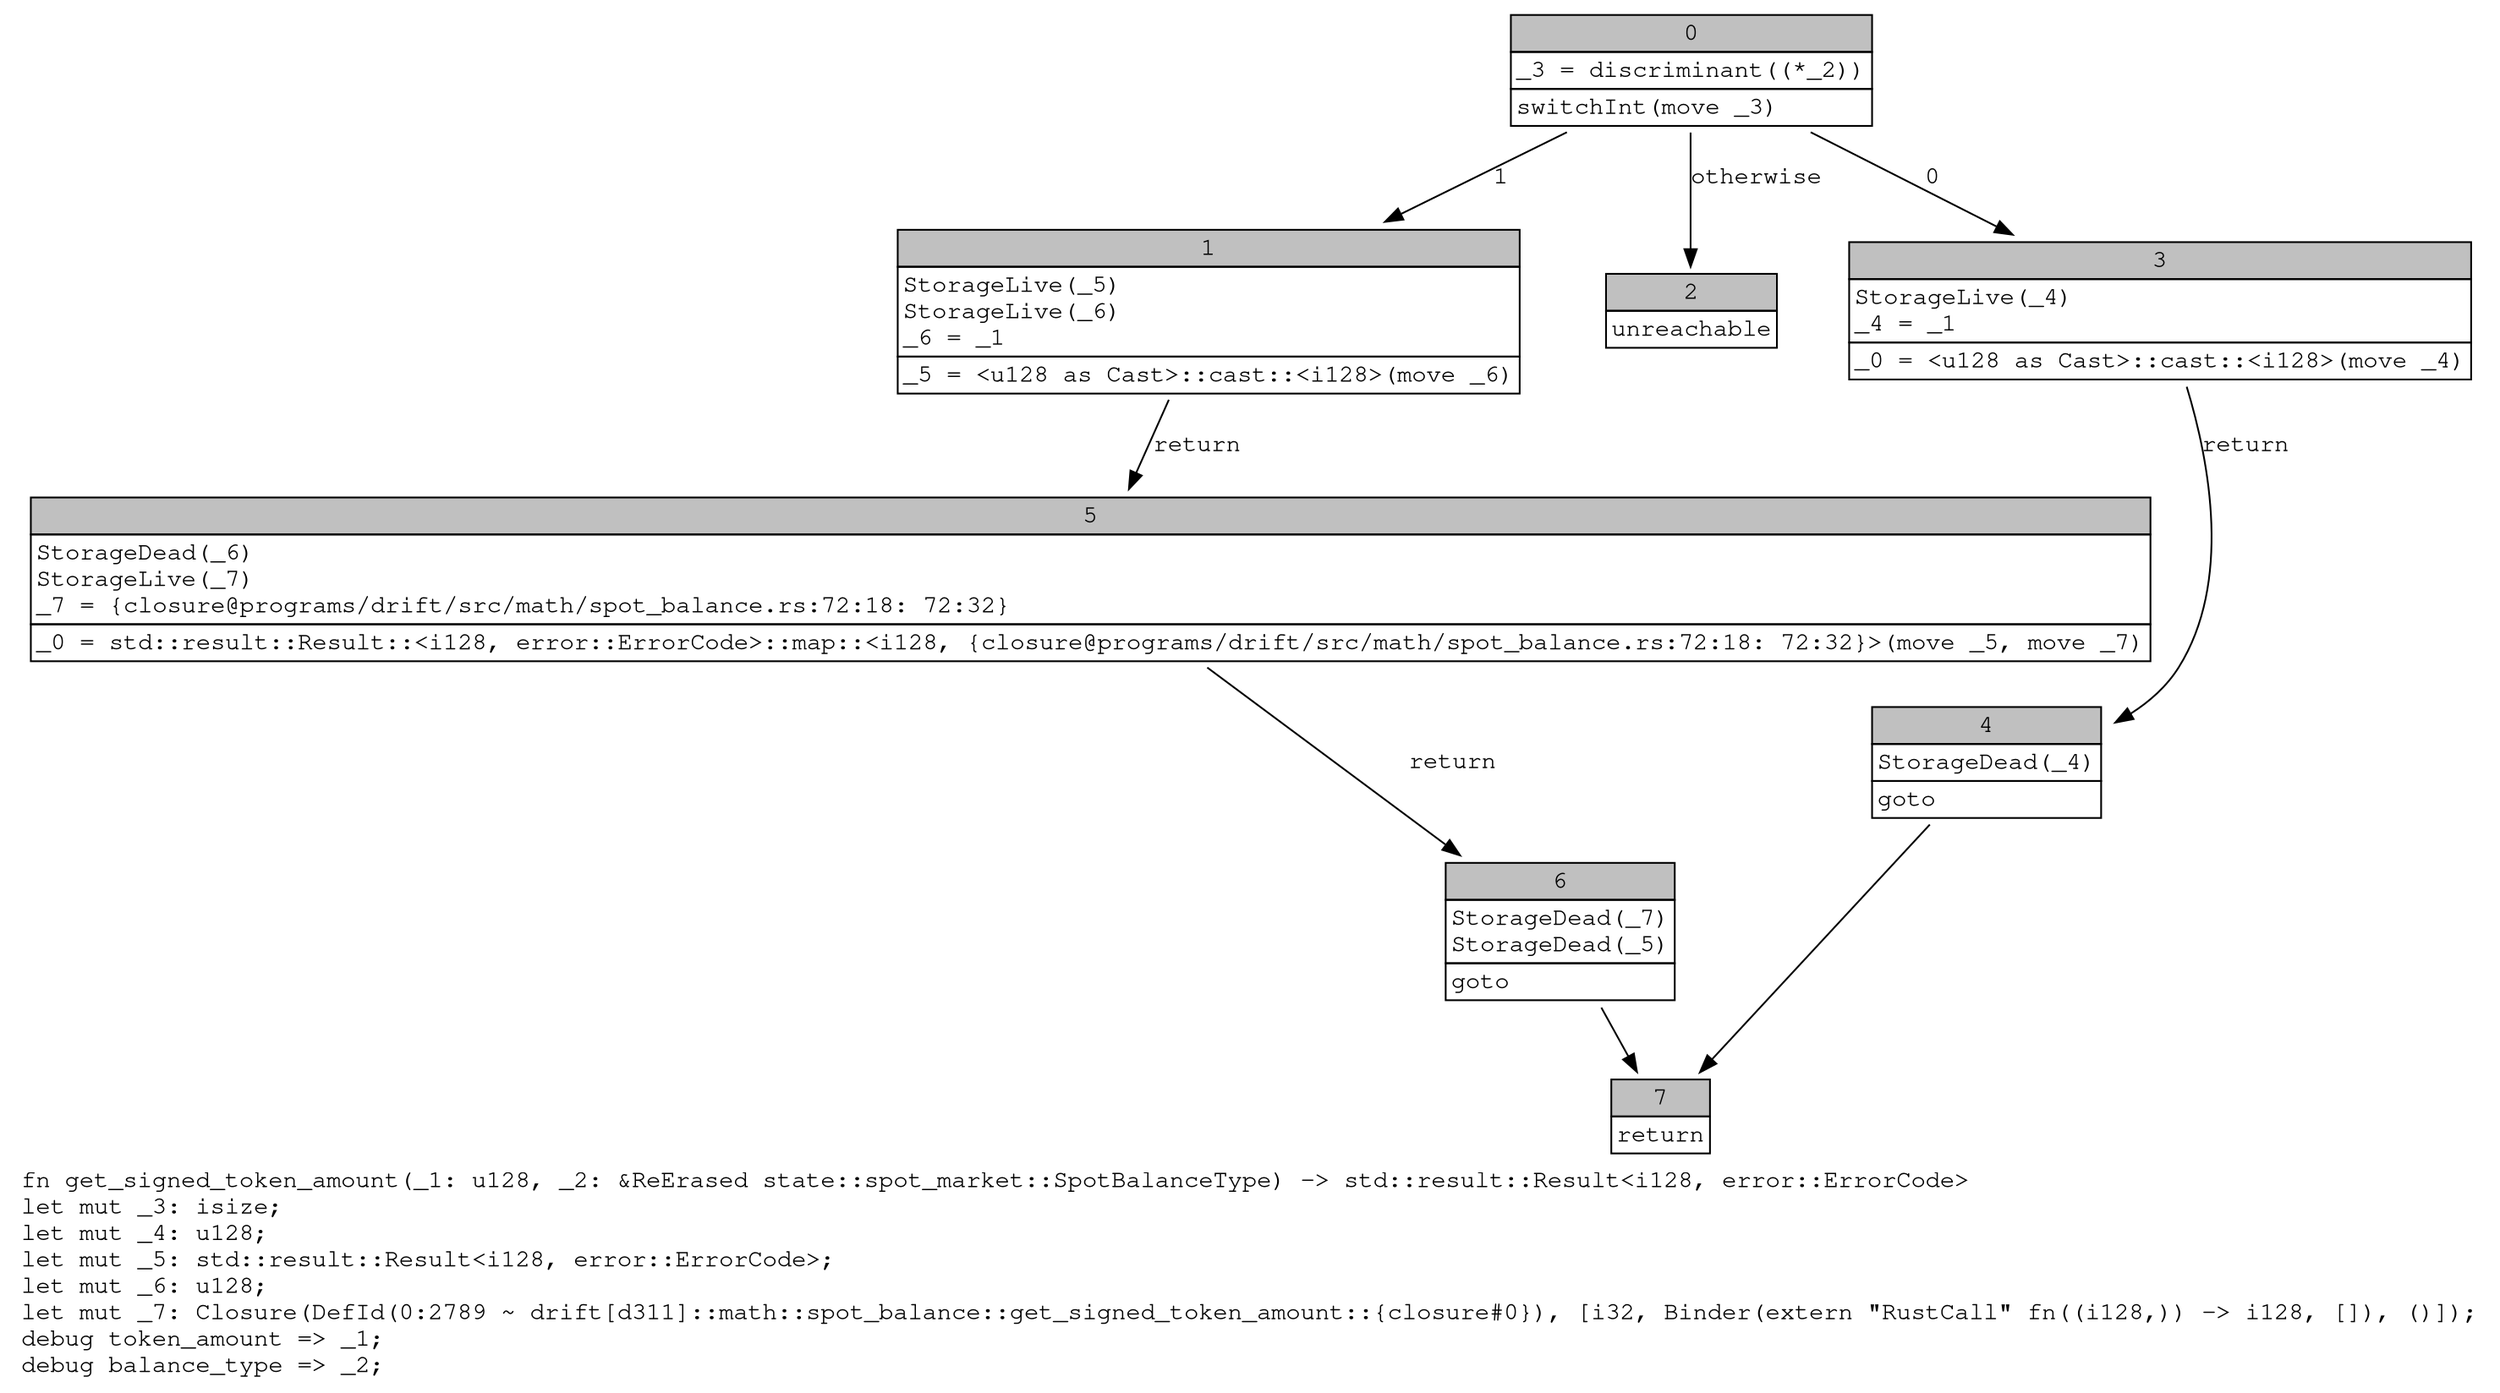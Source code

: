 digraph Mir_0_2788 {
    graph [fontname="Courier, monospace"];
    node [fontname="Courier, monospace"];
    edge [fontname="Courier, monospace"];
    label=<fn get_signed_token_amount(_1: u128, _2: &amp;ReErased state::spot_market::SpotBalanceType) -&gt; std::result::Result&lt;i128, error::ErrorCode&gt;<br align="left"/>let mut _3: isize;<br align="left"/>let mut _4: u128;<br align="left"/>let mut _5: std::result::Result&lt;i128, error::ErrorCode&gt;;<br align="left"/>let mut _6: u128;<br align="left"/>let mut _7: Closure(DefId(0:2789 ~ drift[d311]::math::spot_balance::get_signed_token_amount::{closure#0}), [i32, Binder(extern &quot;RustCall&quot; fn((i128,)) -&gt; i128, []), ()]);<br align="left"/>debug token_amount =&gt; _1;<br align="left"/>debug balance_type =&gt; _2;<br align="left"/>>;
    bb0__0_2788 [shape="none", label=<<table border="0" cellborder="1" cellspacing="0"><tr><td bgcolor="gray" align="center" colspan="1">0</td></tr><tr><td align="left" balign="left">_3 = discriminant((*_2))<br/></td></tr><tr><td align="left">switchInt(move _3)</td></tr></table>>];
    bb1__0_2788 [shape="none", label=<<table border="0" cellborder="1" cellspacing="0"><tr><td bgcolor="gray" align="center" colspan="1">1</td></tr><tr><td align="left" balign="left">StorageLive(_5)<br/>StorageLive(_6)<br/>_6 = _1<br/></td></tr><tr><td align="left">_5 = &lt;u128 as Cast&gt;::cast::&lt;i128&gt;(move _6)</td></tr></table>>];
    bb2__0_2788 [shape="none", label=<<table border="0" cellborder="1" cellspacing="0"><tr><td bgcolor="gray" align="center" colspan="1">2</td></tr><tr><td align="left">unreachable</td></tr></table>>];
    bb3__0_2788 [shape="none", label=<<table border="0" cellborder="1" cellspacing="0"><tr><td bgcolor="gray" align="center" colspan="1">3</td></tr><tr><td align="left" balign="left">StorageLive(_4)<br/>_4 = _1<br/></td></tr><tr><td align="left">_0 = &lt;u128 as Cast&gt;::cast::&lt;i128&gt;(move _4)</td></tr></table>>];
    bb4__0_2788 [shape="none", label=<<table border="0" cellborder="1" cellspacing="0"><tr><td bgcolor="gray" align="center" colspan="1">4</td></tr><tr><td align="left" balign="left">StorageDead(_4)<br/></td></tr><tr><td align="left">goto</td></tr></table>>];
    bb5__0_2788 [shape="none", label=<<table border="0" cellborder="1" cellspacing="0"><tr><td bgcolor="gray" align="center" colspan="1">5</td></tr><tr><td align="left" balign="left">StorageDead(_6)<br/>StorageLive(_7)<br/>_7 = {closure@programs/drift/src/math/spot_balance.rs:72:18: 72:32}<br/></td></tr><tr><td align="left">_0 = std::result::Result::&lt;i128, error::ErrorCode&gt;::map::&lt;i128, {closure@programs/drift/src/math/spot_balance.rs:72:18: 72:32}&gt;(move _5, move _7)</td></tr></table>>];
    bb6__0_2788 [shape="none", label=<<table border="0" cellborder="1" cellspacing="0"><tr><td bgcolor="gray" align="center" colspan="1">6</td></tr><tr><td align="left" balign="left">StorageDead(_7)<br/>StorageDead(_5)<br/></td></tr><tr><td align="left">goto</td></tr></table>>];
    bb7__0_2788 [shape="none", label=<<table border="0" cellborder="1" cellspacing="0"><tr><td bgcolor="gray" align="center" colspan="1">7</td></tr><tr><td align="left">return</td></tr></table>>];
    bb0__0_2788 -> bb3__0_2788 [label="0"];
    bb0__0_2788 -> bb1__0_2788 [label="1"];
    bb0__0_2788 -> bb2__0_2788 [label="otherwise"];
    bb1__0_2788 -> bb5__0_2788 [label="return"];
    bb3__0_2788 -> bb4__0_2788 [label="return"];
    bb4__0_2788 -> bb7__0_2788 [label=""];
    bb5__0_2788 -> bb6__0_2788 [label="return"];
    bb6__0_2788 -> bb7__0_2788 [label=""];
}
